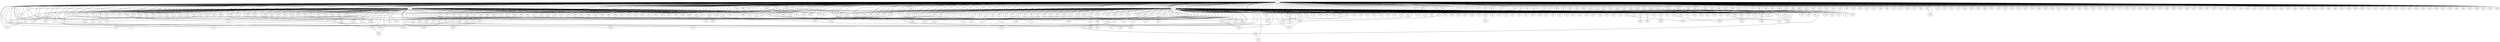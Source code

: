 graph G {
   8 -- 39
   8 -- 52
   64 -- 155
   0 -- 66
   0 -- 2
   0 -- 73
   0 -- 9
   0 -- 1
   0 -- 67
   0 -- 3
   0 -- 69
   0 -- 5
   0 -- 68
   0 -- 4
   0 -- 70
   0 -- 6
   0 -- 7
   0 -- 72
   0 -- 8
   0 -- 74
   0 -- 10
   0 -- 75
   0 -- 11
   0 -- 12
   0 -- 13
   0 -- 14
   0 -- 15
   0 -- 17
   0 -- 19
   0 -- 20
   0 -- 21
   0 -- 22
   0 -- 23
   0 -- 24
   0 -- 26
   0 -- 27
   0 -- 28
   0 -- 29
   0 -- 30
   0 -- 31
   0 -- 32
   0 -- 33
   0 -- 34
   0 -- 35
   0 -- 36
   0 -- 37
   0 -- 38
   0 -- 41
   0 -- 42
   0 -- 43
   0 -- 40
   0 -- 44
   0 -- 47
   0 -- 48
   0 -- 49
   0 -- 50
   0 -- 51
   0 -- 54
   0 -- 56
   0 -- 53
   0 -- 59
   0 -- 55
   0 -- 61
   0 -- 62
   0 -- 58
   0 -- 63
   0 -- 64
   0 -- 57
   0 -- 79
   0 -- 81
   0 -- 78
   0 -- 82
   0 -- 84
   0 -- 85
   0 -- 86
   0 -- 87
   0 -- 83
   0 -- 88
   0 -- 89
   0 -- 90
   0 -- 91
   0 -- 92
   0 -- 93
   0 -- 94
   0 -- 97
   0 -- 99
   0 -- 100
   0 -- 96
   0 -- 101
   0 -- 95
   0 -- 102
   0 -- 103
   0 -- 104
   0 -- 105
   0 -- 106
   0 -- 107
   0 -- 108
   0 -- 109
   0 -- 110
   0 -- 111
   0 -- 112
   0 -- 113
   0 -- 115
   0 -- 116
   0 -- 117
   0 -- 118
   0 -- 119
   0 -- 120
   0 -- 121
   0 -- 123
   0 -- 124
   0 -- 126
   0 -- 127
   0 -- 128
   0 -- 129
   0 -- 130
   0 -- 131
   0 -- 125
   0 -- 133
   0 -- 134
   0 -- 135
   0 -- 136
   0 -- 138
   0 -- 139
   0 -- 141
   0 -- 142
   0 -- 143
   0 -- 144
   0 -- 145
   0 -- 146
   0 -- 149
   0 -- 150
   0 -- 151
   0 -- 152
   0 -- 153
   0 -- 132
   0 -- 154
   0 -- 156
   0 -- 157
   0 -- 158
   0 -- 159
   0 -- 160
   0 -- 147
   0 -- 162
   0 -- 163
   0 -- 164
   0 -- 166
   0 -- 167
   0 -- 168
   0 -- 169
   0 -- 170
   0 -- 171
   0 -- 172
   0 -- 173
   0 -- 148
   0 -- 174
   0 -- 175
   0 -- 178
   0 -- 179
   0 -- 180
   0 -- 181
   0 -- 182
   0 -- 183
   0 -- 184
   0 -- 185
   0 -- 186
   0 -- 187
   0 -- 177
   0 -- 188
   0 -- 189
   0 -- 190
   0 -- 193
   0 -- 194
   0 -- 195
   0 -- 196
   0 -- 197
   0 -- 199
   0 -- 200
   0 -- 201
   0 -- 203
   0 -- 204
   0 -- 205
   0 -- 206
   0 -- 207
   0 -- 209
   0 -- 210
   0 -- 213
   0 -- 215
   0 -- 216
   0 -- 217
   0 -- 218
   0 -- 219
   0 -- 223
   0 -- 224
   0 -- 226
   0 -- 227
   0 -- 228
   0 -- 229
   0 -- 230
   0 -- 232
   0 -- 233
   0 -- 234
   0 -- 235
   0 -- 236
   0 -- 237
   0 -- 239
   0 -- 242
   0 -- 243
   0 -- 244
   0 -- 191
   0 -- 245
   0 -- 246
   0 -- 247
   0 -- 248
   0 -- 250
   0 -- 251
   0 -- 161
   0 -- 255
   0 -- 256
   0 -- 257
   0 -- 259
   0 -- 261
   0 -- 262
   0 -- 264
   0 -- 265
   0 -- 266
   0 -- 267
   0 -- 268
   0 -- 269
   0 -- 270
   0 -- 271
   0 -- 258
   0 -- 272
   0 -- 273
   0 -- 275
   0 -- 211
   0 -- 276
   0 -- 278
   0 -- 279
   0 -- 280
   0 -- 281
   0 -- 283
   0 -- 284
   0 -- 285
   0 -- 286
   0 -- 288
   0 -- 289
   0 -- 290
   0 -- 291
   0 -- 292
   0 -- 240
   0 -- 295
   0 -- 296
   0 -- 297
   0 -- 298
   0 -- 300
   0 -- 301
   0 -- 302
   0 -- 277
   0 -- 304
   0 -- 305
   0 -- 307
   0 -- 308
   0 -- 231
   0 -- 311
   0 -- 312
   0 -- 303
   0 -- 287
   0 -- 315
   0 -- 238
   0 -- 317
   0 -- 319
   0 -- 320
   0 -- 322
   0 -- 326
   0 -- 327
   0 -- 328
   0 -- 329
   0 -- 331
   0 -- 332
   0 -- 333
   0 -- 334
   0 -- 335
   0 -- 241
   0 -- 336
   0 -- 338
   0 -- 340
   0 -- 341
   0 -- 342
   0 -- 343
   0 -- 344
   0 -- 345
   0 -- 347
   0 -- 349
   0 -- 350
   0 -- 351
   0 -- 352
   0 -- 353
   0 -- 354
   0 -- 355
   0 -- 356
   0 -- 357
   0 -- 358
   0 -- 323
   0 -- 360
   0 -- 361
   0 -- 362
   0 -- 363
   0 -- 318
   0 -- 364
   0 -- 294
   0 -- 366
   0 -- 367
   0 -- 368
   0 -- 369
   0 -- 370
   0 -- 372
   0 -- 373
   0 -- 374
   0 -- 375
   0 -- 376
   0 -- 377
   0 -- 378
   0 -- 330
   0 -- 379
   0 -- 382
   0 -- 383
   0 -- 384
   0 -- 385
   0 -- 386
   0 -- 387
   0 -- 388
   0 -- 390
   0 -- 391
   0 -- 392
   0 -- 393
   0 -- 394
   0 -- 396
   0 -- 398
   0 -- 400
   0 -- 401
   0 -- 402
   0 -- 404
   0 -- 405
   0 -- 407
   0 -- 408
   0 -- 399
   0 -- 409
   0 -- 389
   0 -- 410
   0 -- 412
   0 -- 380
   0 -- 414
   0 -- 415
   0 -- 416
   0 -- 417
   0 -- 418
   0 -- 420
   0 -- 421
   0 -- 422
   0 -- 423
   0 -- 424
   0 -- 425
   0 -- 426
   0 -- 419
   0 -- 429
   0 -- 430
   0 -- 431
   0 -- 433
   0 -- 434
   0 -- 435
   0 -- 436
   0 -- 437
   0 -- 438
   0 -- 439
   0 -- 440
   0 -- 441
   0 -- 442
   0 -- 444
   0 -- 445
   0 -- 447
   0 -- 448
   0 -- 282
   0 -- 449
   0 -- 451
   0 -- 455
   0 -- 456
   0 -- 427
   0 -- 457
   0 -- 458
   0 -- 459
   0 -- 460
   0 -- 461
   0 -- 464
   0 -- 465
   0 -- 468
   0 -- 469
   0 -- 471
   0 -- 472
   0 -- 474
   0 -- 476
   0 -- 477
   0 -- 478
   0 -- 479
   0 -- 480
   0 -- 481
   0 -- 483
   0 -- 484
   0 -- 485
   0 -- 486
   0 -- 487
   0 -- 489
   0 -- 491
   0 -- 494
   0 -- 495
   0 -- 496
   0 -- 497
   0 -- 498
   0 -- 493
   0 -- 499
   1 -- 72
   1 -- 8
   1 -- 19
   1 -- 67
   1 -- 3
   1 -- 140
   1 -- 12
   1 -- 68
   1 -- 4
   1 -- 70
   1 -- 6
   1 -- 138
   1 -- 74
   1 -- 10
   1 -- 13
   1 -- 144
   1 -- 16
   1 -- 222
   1 -- 94
   1 -- 30
   1 -- 45
   1 -- 221
   1 -- 157
   1 -- 29
   1 -- 112
   1 -- 48
   1 -- 49
   1 -- 42
   1 -- 174
   1 -- 46
   1 -- 44
   1 -- 31
   1 -- 54
   1 -- 65
   1 -- 66
   1 -- 180
   1 -- 52
   1 -- 56
   1 -- 203
   1 -- 139
   1 -- 75
   1 -- 84
   1 -- 81
   1 -- 82
   1 -- 85
   1 -- 156
   1 -- 92
   1 -- 153
   1 -- 89
   1 -- 102
   1 -- 104
   1 -- 119
   1 -- 121
   1 -- 122
   1 -- 127
   1 -- 114
   1 -- 152
   1 -- 155
   1 -- 137
   1 -- 171
   1 -- 189
   1 -- 179
   1 -- 181
   1 -- 197
   1 -- 225
   1 -- 202
   1 -- 209
   1 -- 224
   1 -- 176
   1 -- 218
   1 -- 232
   1 -- 186
   1 -- 196
   1 -- 262
   1 -- 168
   1 -- 254
   1 -- 285
   1 -- 250
   1 -- 297
   1 -- 283
   1 -- 304
   1 -- 310
   1 -- 313
   1 -- 309
   1 -- 295
   1 -- 321
   1 -- 327
   1 -- 272
   1 -- 326
   1 -- 335
   1 -- 337
   1 -- 249
   1 -- 333
   1 -- 319
   1 -- 239
   1 -- 336
   1 -- 312
   1 -- 342
   1 -- 331
   1 -- 359
   1 -- 316
   1 -- 355
   1 -- 365
   1 -- 344
   1 -- 296
   1 -- 362
   1 -- 237
   1 -- 352
   1 -- 368
   1 -- 366
   1 -- 259
   1 -- 141
   1 -- 315
   1 -- 288
   1 -- 375
   1 -- 382
   1 -- 343
   1 -- 371
   1 -- 383
   1 -- 324
   1 -- 273
   1 -- 341
   1 -- 406
   1 -- 364
   1 -- 420
   1 -- 363
   1 -- 408
   1 -- 392
   1 -- 403
   1 -- 338
   1 -- 413
   1 -- 422
   1 -- 428
   1 -- 429
   1 -- 426
   1 -- 441
   1 -- 314
   1 -- 448
   1 -- 411
   1 -- 387
   1 -- 252
   1 -- 449
   1 -- 280
   1 -- 423
   1 -- 444
   1 -- 457
   1 -- 447
   1 -- 458
   1 -- 464
   1 -- 466
   1 -- 320
   1 -- 445
   1 -- 432
   2 -- 192
   2 -- 128
   2 -- 131
   2 -- 3
   2 -- 260
   2 -- 4
   2 -- 143
   2 -- 15
   2 -- 199
   2 -- 71
   2 -- 7
   2 -- 97
   2 -- 33
   2 -- 17
   2 -- 201
   2 -- 9
   2 -- 149
   2 -- 21
   2 -- 227
   2 -- 99
   2 -- 35
   2 -- 90
   2 -- 26
   2 -- 229
   2 -- 165
   2 -- 37
   2 -- 38
   2 -- 103
   2 -- 39
   2 -- 46
   2 -- 115
   2 -- 51
   2 -- 50
   2 -- 60
   2 -- 76
   2 -- 208
   2 -- 80
   2 -- 77
   2 -- 98
   2 -- 246
   2 -- 118
   2 -- 129
   2 -- 116
   2 -- 91
   2 -- 233
   2 -- 105
   2 -- 190
   2 -- 126
   2 -- 172
   2 -- 108
   2 -- 106
   2 -- 123
   2 -- 117
   2 -- 183
   2 -- 198
   2 -- 212
   2 -- 220
   2 -- 150
   2 -- 214
   2 -- 223
   2 -- 185
   2 -- 217
   2 -- 253
   2 -- 270
   2 -- 263
   2 -- 216
   2 -- 284
   2 -- 289
   2 -- 299
   2 -- 194
   2 -- 278
   2 -- 226
   2 -- 290
   2 -- 293
   2 -- 215
   2 -- 306
   2 -- 302
   2 -- 236
   2 -- 243
   2 -- 325
   2 -- 247
   2 -- 346
   2 -- 204
   2 -- 353
   2 -- 311
   2 -- 347
   2 -- 256
   2 -- 286
   2 -- 248
   2 -- 369
   2 -- 348
   2 -- 361
   2 -- 322
   2 -- 261
   2 -- 397
   2 -- 268
   2 -- 269
   2 -- 416
   2 -- 332
   2 -- 356
   2 -- 434
   2 -- 384
   2 -- 415
   2 -- 442
   2 -- 395
   2 -- 437
   2 -- 446
   2 -- 433
   2 -- 274
   2 -- 400
   2 -- 345
   2 -- 412
   2 -- 455
   2 -- 386
   2 -- 381
   2 -- 404
   2 -- 484
   2 -- 481
   2 -- 255
   3 -- 18
   3 -- 37
   4 -- 138
   4 -- 48
   4 -- 32
   5 -- 23
   5 -- 253
   5 -- 154
   5 -- 282
   6 -- 59
   6 -- 374
   7 -- 402
   7 -- 25
   7 -- 317
   9 -- 316
   9 -- 140
   9 -- 249
   12 -- 16
   12 -- 60
   13 -- 173
   14 -- 18
   14 -- 241
   14 -- 137
   14 -- 25
   15 -- 80
   16 -- 231
   19 -- 53
   22 -- 381
   23 -- 125
   23 -- 148
   24 -- 45
   24 -- 470
   25 -- 71
   26 -- 40
   26 -- 122
   26 -- 324
   27 -- 176
   27 -- 325
   29 -- 310
   31 -- 428
   33 -- 95
   34 -- 65
   35 -- 76
   39 -- 450
   39 -- 58
   39 -- 57
   40 -- 147
   41 -- 78
   41 -- 330
   42 -- 55
   43 -- 303
   47 -- 77
   47 -- 83
   55 -- 96
   60 -- 198
   65 -- 294
   66 -- 432
   70 -- 98
   76 -- 359
   80 -- 192
   80 -- 321
   80 -- 323
   81 -- 114
   86 -- 306
   86 -- 313
   91 -- 132
   91 -- 191
   97 -- 274
   102 -- 240
   107 -- 202
   108 -- 212
   121 -- 177
   122 -- 258
   124 -- 260
   128 -- 135
   131 -- 337
   135 -- 254
   137 -- 214
   142 -- 165
   142 -- 252
   142 -- 318
   142 -- 395
   148 -- 314
   151 -- 238
   156 -- 208
   157 -- 453
   158 -- 161
   159 -- 211
   162 -- 277
   188 -- 339
   189 -- 299
   192 -- 346
   196 -- 221
   196 -- 263
   196 -- 348
   201 -- 220
   203 -- 463
   222 -- 225
   227 -- 287
   231 -- 380
   243 -- 466
   261 -- 293
   267 -- 493
   283 -- 473
   286 -- 443
   290 -- 309
   291 -- 446
   297 -- 403
   309 -- 492
   312 -- 397
   317 -- 365
   319 -- 399
   324 -- 419
   337 -- 488
   367 -- 371
   380 -- 413
   382 -- 389
   383 -- 406
   392 -- 467
   406 -- 411
   408 -- 427
   416 -- 454
   416 -- 475
   423 -- 462
   441 -- 490
   448 -- 452
   458 -- 482
}
